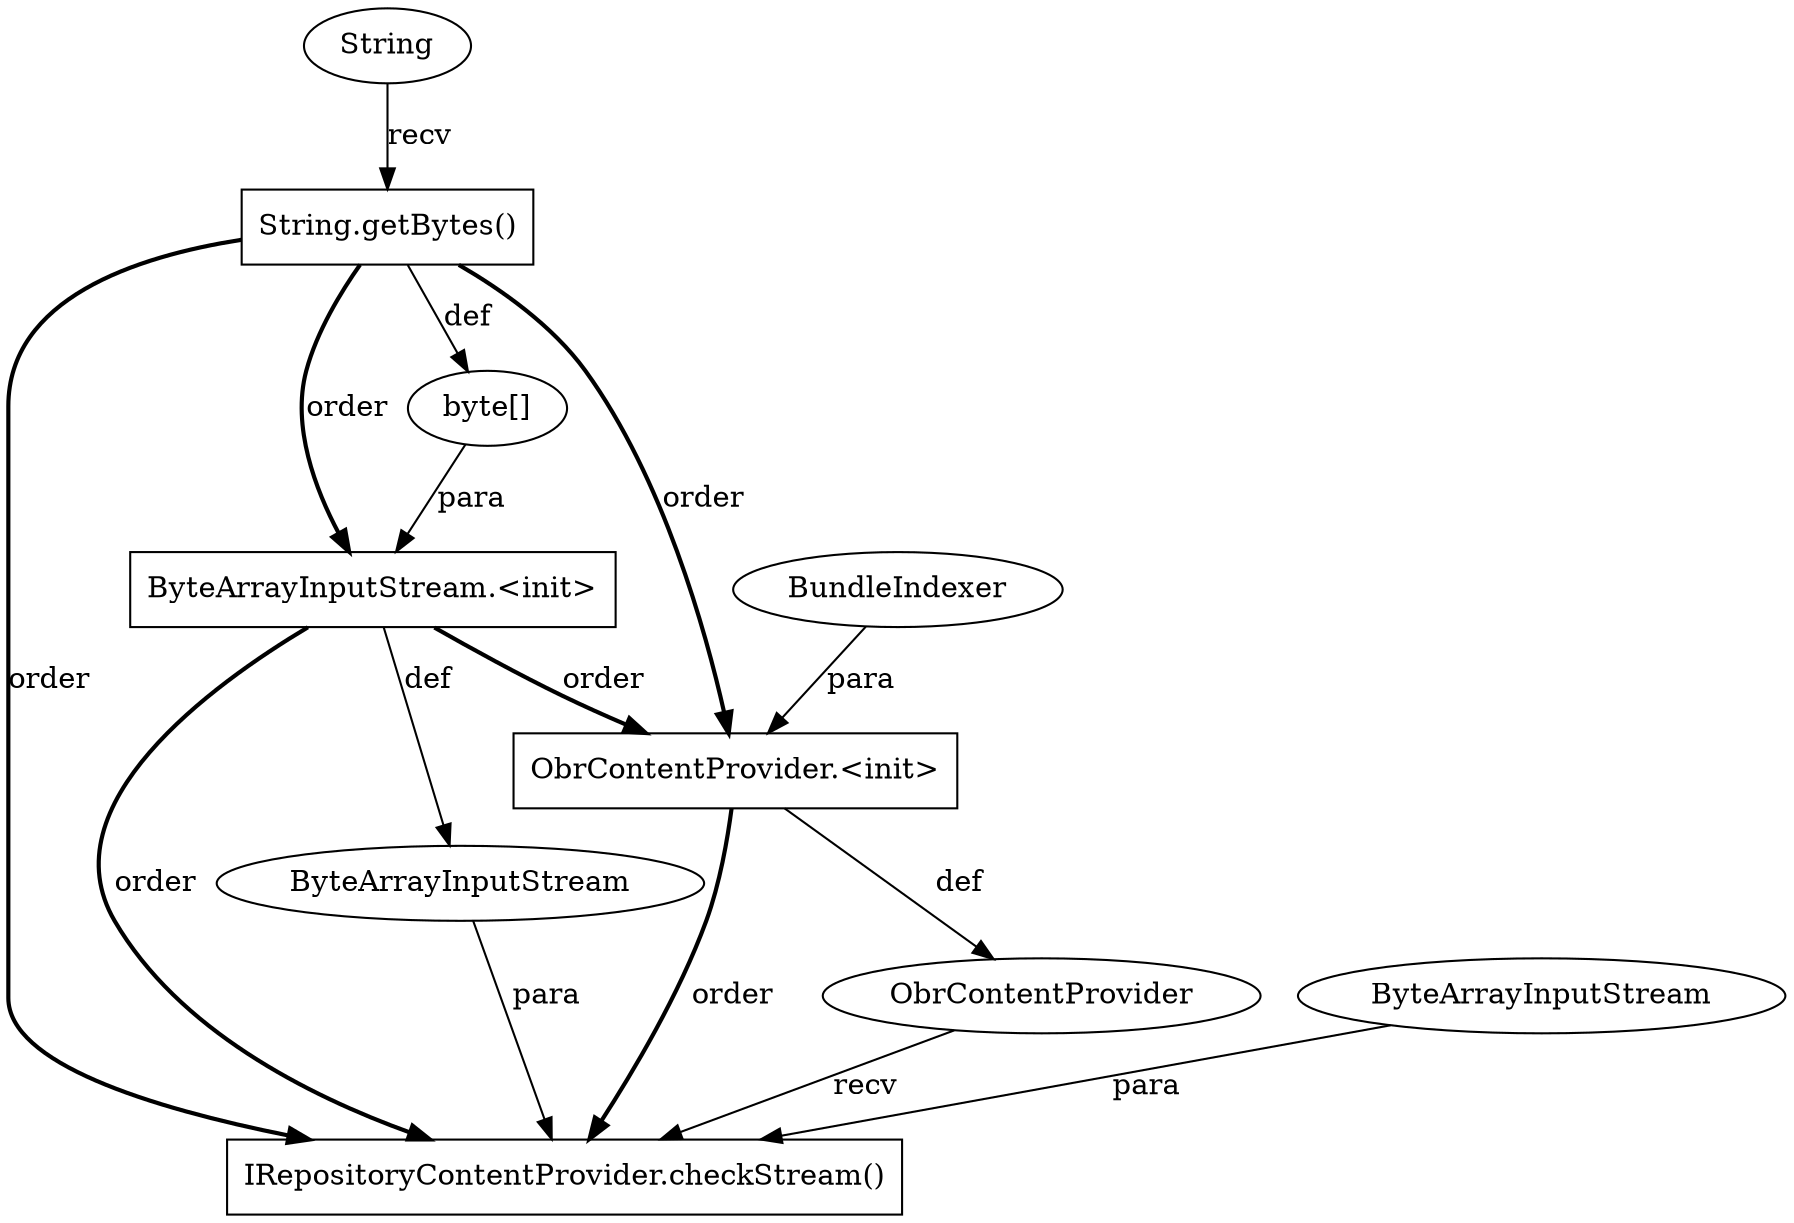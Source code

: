 digraph "AUG" {

  1 [ label="IRepositoryContentProvider.checkStream()" shape="box" ];
  2 [ label="ByteArrayInputStream" shape="ellipse" ];
  3 [ label="ObrContentProvider" shape="ellipse" ];
  4 [ label="ByteArrayInputStream" shape="ellipse" ];
  5 [ label="ByteArrayInputStream.<init>" shape="box" ];
  6 [ label="byte[]" shape="ellipse" ];
  7 [ label="String.getBytes()" shape="box" ];
  8 [ label="String" shape="ellipse" ];
  9 [ label="ObrContentProvider.<init>" shape="box" ];
  10 [ label="BundleIndexer" shape="ellipse" ];
  3 -> 1 [ label="recv" style="solid" ];
  9 -> 1 [ label="order" style="bold" ];
  5 -> 1 [ label="order" style="bold" ];
  4 -> 1 [ label="para" style="solid" ];
  7 -> 1 [ label="order" style="bold" ];
  2 -> 1 [ label="para" style="solid" ];
  5 -> 2 [ label="def" style="solid" ];
  9 -> 3 [ label="def" style="solid" ];
  6 -> 5 [ label="para" style="solid" ];
  7 -> 5 [ label="order" style="bold" ];
  7 -> 6 [ label="def" style="solid" ];
  8 -> 7 [ label="recv" style="solid" ];
  5 -> 9 [ label="order" style="bold" ];
  10 -> 9 [ label="para" style="solid" ];
  7 -> 9 [ label="order" style="bold" ];
}
